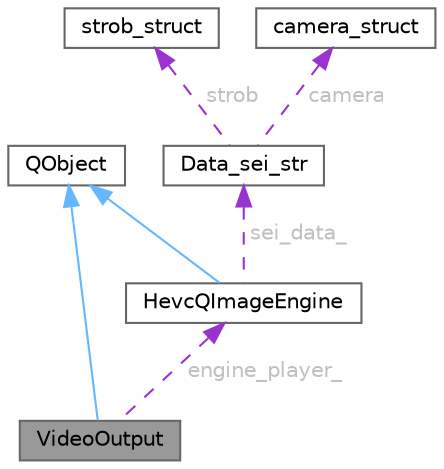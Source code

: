 digraph "VideoOutput"
{
 // LATEX_PDF_SIZE
  bgcolor="transparent";
  edge [fontname=Helvetica,fontsize=10,labelfontname=Helvetica,labelfontsize=10];
  node [fontname=Helvetica,fontsize=10,shape=box,height=0.2,width=0.4];
  Node1 [id="Node000001",label="VideoOutput",height=0.2,width=0.4,color="gray40", fillcolor="grey60", style="filled", fontcolor="black",tooltip=" "];
  Node2 -> Node1 [id="edge1_Node000001_Node000002",dir="back",color="steelblue1",style="solid",tooltip=" "];
  Node2 [id="Node000002",label="QObject",height=0.2,width=0.4,color="gray40", fillcolor="white", style="filled",tooltip=" "];
  Node3 -> Node1 [id="edge2_Node000001_Node000003",dir="back",color="darkorchid3",style="dashed",tooltip=" ",label=" engine_player_",fontcolor="grey" ];
  Node3 [id="Node000003",label="HevcQImageEngine",height=0.2,width=0.4,color="gray40", fillcolor="white", style="filled",URL="$class_hevc_q_image_engine.html",tooltip=" "];
  Node2 -> Node3 [id="edge3_Node000003_Node000002",dir="back",color="steelblue1",style="solid",tooltip=" "];
  Node4 -> Node3 [id="edge4_Node000003_Node000004",dir="back",color="darkorchid3",style="dashed",tooltip=" ",label=" sei_data_",fontcolor="grey" ];
  Node4 [id="Node000004",label="Data_sei_str",height=0.2,width=0.4,color="gray40", fillcolor="white", style="filled",URL="$struct_data__sei__str.html",tooltip=" "];
  Node5 -> Node4 [id="edge5_Node000004_Node000005",dir="back",color="darkorchid3",style="dashed",tooltip=" ",label=" strob",fontcolor="grey" ];
  Node5 [id="Node000005",label="strob_struct",height=0.2,width=0.4,color="gray40", fillcolor="white", style="filled",URL="$structstrob__struct.html",tooltip=" "];
  Node6 -> Node4 [id="edge6_Node000004_Node000006",dir="back",color="darkorchid3",style="dashed",tooltip=" ",label=" camera",fontcolor="grey" ];
  Node6 [id="Node000006",label="camera_struct",height=0.2,width=0.4,color="gray40", fillcolor="white", style="filled",URL="$structcamera__struct.html",tooltip=" "];
}
